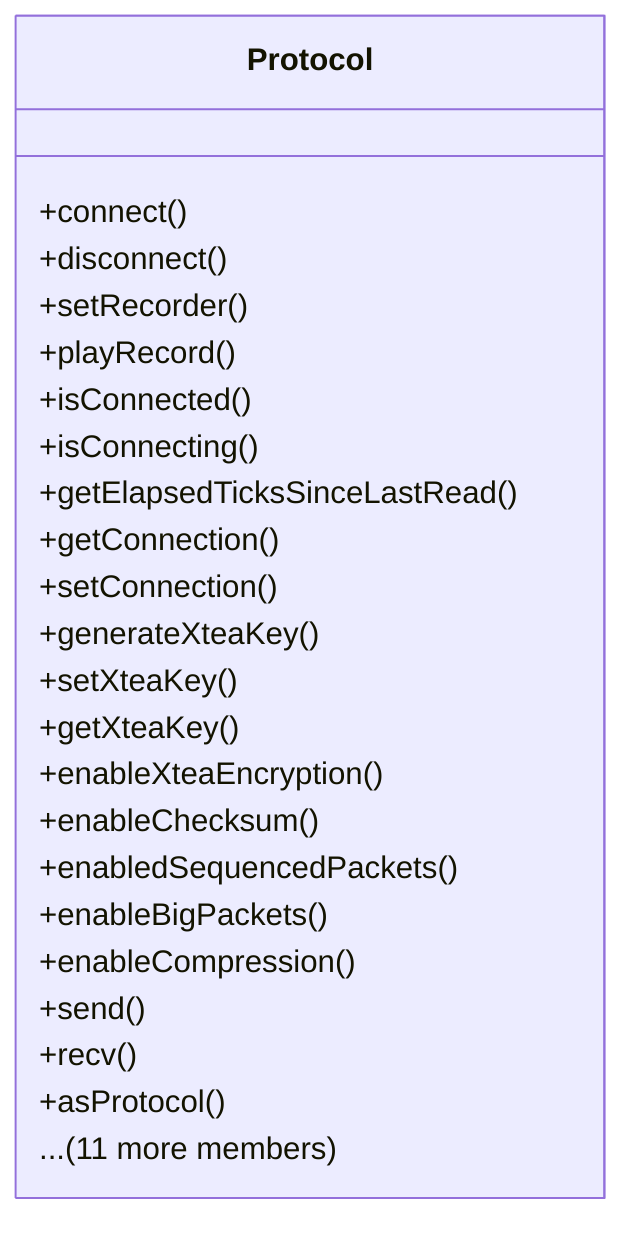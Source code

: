 classDiagram
    class Protocol {
        +connect()
        +disconnect()
        +setRecorder()
        +playRecord()
        +isConnected()
        +isConnecting()
        +getElapsedTicksSinceLastRead()
        +getConnection()
        +setConnection()
        +generateXteaKey()
        +setXteaKey()
        +getXteaKey()
        +enableXteaEncryption()
        +enableChecksum()
        +enabledSequencedPackets()
        +enableBigPackets()
        +enableCompression()
        +send()
        +recv()
        +asProtocol()
        ... (11 more members)
    }